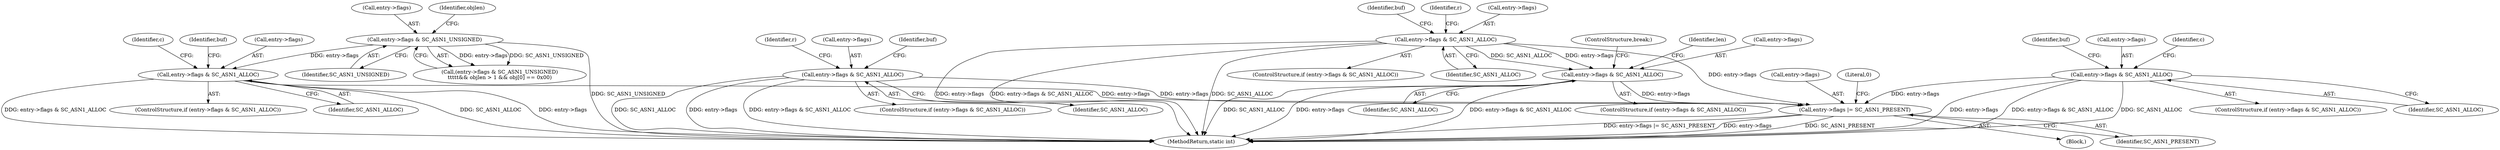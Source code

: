 digraph "0_OpenSC_a3fc7693f3a035a8a7921cffb98432944bb42740@pointer" {
"1000763" [label="(Call,entry->flags |= SC_ASN1_PRESENT)"];
"1000393" [label="(Call,entry->flags & SC_ASN1_ALLOC)"];
"1000373" [label="(Call,entry->flags & SC_ASN1_UNSIGNED)"];
"1000281" [label="(Call,entry->flags & SC_ASN1_ALLOC)"];
"1000594" [label="(Call,entry->flags & SC_ASN1_ALLOC)"];
"1000545" [label="(Call,entry->flags & SC_ASN1_ALLOC)"];
"1000462" [label="(Call,entry->flags & SC_ASN1_ALLOC)"];
"1000289" [label="(Identifier,buf)"];
"1000769" [label="(Literal,0)"];
"1000280" [label="(ControlStructure,if (entry->flags & SC_ASN1_ALLOC))"];
"1000598" [label="(Identifier,SC_ASN1_ALLOC)"];
"1000770" [label="(MethodReturn,static int)"];
"1000321" [label="(Identifier,r)"];
"1000372" [label="(Call,(entry->flags & SC_ASN1_UNSIGNED)\n\t\t\t\t\t&& objlen > 1 && obj[0] == 0x00)"];
"1000285" [label="(Identifier,SC_ASN1_ALLOC)"];
"1000585" [label="(Identifier,r)"];
"1000461" [label="(ControlStructure,if (entry->flags & SC_ASN1_ALLOC))"];
"1000544" [label="(ControlStructure,if (entry->flags & SC_ASN1_ALLOC))"];
"1000463" [label="(Call,entry->flags)"];
"1000380" [label="(Identifier,objlen)"];
"1000377" [label="(Identifier,SC_ASN1_UNSIGNED)"];
"1000595" [label="(Call,entry->flags)"];
"1000604" [label="(ControlStructure,break;)"];
"1000392" [label="(ControlStructure,if (entry->flags & SC_ASN1_ALLOC))"];
"1000108" [label="(Block,)"];
"1000397" [label="(Identifier,SC_ASN1_ALLOC)"];
"1000281" [label="(Call,entry->flags & SC_ASN1_ALLOC)"];
"1000374" [label="(Call,entry->flags)"];
"1000501" [label="(Identifier,c)"];
"1000466" [label="(Identifier,SC_ASN1_ALLOC)"];
"1000593" [label="(ControlStructure,if (entry->flags & SC_ASN1_ALLOC))"];
"1000546" [label="(Call,entry->flags)"];
"1000764" [label="(Call,entry->flags)"];
"1000432" [label="(Identifier,c)"];
"1000553" [label="(Identifier,buf)"];
"1000373" [label="(Call,entry->flags & SC_ASN1_UNSIGNED)"];
"1000282" [label="(Call,entry->flags)"];
"1000763" [label="(Call,entry->flags |= SC_ASN1_PRESENT)"];
"1000545" [label="(Call,entry->flags & SC_ASN1_ALLOC)"];
"1000767" [label="(Identifier,SC_ASN1_PRESENT)"];
"1000401" [label="(Identifier,buf)"];
"1000470" [label="(Identifier,buf)"];
"1000549" [label="(Identifier,SC_ASN1_ALLOC)"];
"1000393" [label="(Call,entry->flags & SC_ASN1_ALLOC)"];
"1000462" [label="(Call,entry->flags & SC_ASN1_ALLOC)"];
"1000394" [label="(Call,entry->flags)"];
"1000602" [label="(Identifier,len)"];
"1000594" [label="(Call,entry->flags & SC_ASN1_ALLOC)"];
"1000763" -> "1000108"  [label="AST: "];
"1000763" -> "1000767"  [label="CFG: "];
"1000764" -> "1000763"  [label="AST: "];
"1000767" -> "1000763"  [label="AST: "];
"1000769" -> "1000763"  [label="CFG: "];
"1000763" -> "1000770"  [label="DDG: SC_ASN1_PRESENT"];
"1000763" -> "1000770"  [label="DDG: entry->flags |= SC_ASN1_PRESENT"];
"1000763" -> "1000770"  [label="DDG: entry->flags"];
"1000393" -> "1000763"  [label="DDG: entry->flags"];
"1000281" -> "1000763"  [label="DDG: entry->flags"];
"1000594" -> "1000763"  [label="DDG: entry->flags"];
"1000545" -> "1000763"  [label="DDG: entry->flags"];
"1000462" -> "1000763"  [label="DDG: entry->flags"];
"1000393" -> "1000392"  [label="AST: "];
"1000393" -> "1000397"  [label="CFG: "];
"1000394" -> "1000393"  [label="AST: "];
"1000397" -> "1000393"  [label="AST: "];
"1000401" -> "1000393"  [label="CFG: "];
"1000432" -> "1000393"  [label="CFG: "];
"1000393" -> "1000770"  [label="DDG: SC_ASN1_ALLOC"];
"1000393" -> "1000770"  [label="DDG: entry->flags"];
"1000393" -> "1000770"  [label="DDG: entry->flags & SC_ASN1_ALLOC"];
"1000373" -> "1000393"  [label="DDG: entry->flags"];
"1000373" -> "1000372"  [label="AST: "];
"1000373" -> "1000377"  [label="CFG: "];
"1000374" -> "1000373"  [label="AST: "];
"1000377" -> "1000373"  [label="AST: "];
"1000380" -> "1000373"  [label="CFG: "];
"1000372" -> "1000373"  [label="CFG: "];
"1000373" -> "1000770"  [label="DDG: SC_ASN1_UNSIGNED"];
"1000373" -> "1000372"  [label="DDG: entry->flags"];
"1000373" -> "1000372"  [label="DDG: SC_ASN1_UNSIGNED"];
"1000281" -> "1000280"  [label="AST: "];
"1000281" -> "1000285"  [label="CFG: "];
"1000282" -> "1000281"  [label="AST: "];
"1000285" -> "1000281"  [label="AST: "];
"1000289" -> "1000281"  [label="CFG: "];
"1000321" -> "1000281"  [label="CFG: "];
"1000281" -> "1000770"  [label="DDG: SC_ASN1_ALLOC"];
"1000281" -> "1000770"  [label="DDG: entry->flags"];
"1000281" -> "1000770"  [label="DDG: entry->flags & SC_ASN1_ALLOC"];
"1000594" -> "1000593"  [label="AST: "];
"1000594" -> "1000598"  [label="CFG: "];
"1000595" -> "1000594"  [label="AST: "];
"1000598" -> "1000594"  [label="AST: "];
"1000602" -> "1000594"  [label="CFG: "];
"1000604" -> "1000594"  [label="CFG: "];
"1000594" -> "1000770"  [label="DDG: SC_ASN1_ALLOC"];
"1000594" -> "1000770"  [label="DDG: entry->flags"];
"1000594" -> "1000770"  [label="DDG: entry->flags & SC_ASN1_ALLOC"];
"1000545" -> "1000594"  [label="DDG: entry->flags"];
"1000545" -> "1000594"  [label="DDG: SC_ASN1_ALLOC"];
"1000545" -> "1000544"  [label="AST: "];
"1000545" -> "1000549"  [label="CFG: "];
"1000546" -> "1000545"  [label="AST: "];
"1000549" -> "1000545"  [label="AST: "];
"1000553" -> "1000545"  [label="CFG: "];
"1000585" -> "1000545"  [label="CFG: "];
"1000545" -> "1000770"  [label="DDG: entry->flags"];
"1000545" -> "1000770"  [label="DDG: entry->flags & SC_ASN1_ALLOC"];
"1000545" -> "1000770"  [label="DDG: SC_ASN1_ALLOC"];
"1000462" -> "1000461"  [label="AST: "];
"1000462" -> "1000466"  [label="CFG: "];
"1000463" -> "1000462"  [label="AST: "];
"1000466" -> "1000462"  [label="AST: "];
"1000470" -> "1000462"  [label="CFG: "];
"1000501" -> "1000462"  [label="CFG: "];
"1000462" -> "1000770"  [label="DDG: entry->flags"];
"1000462" -> "1000770"  [label="DDG: entry->flags & SC_ASN1_ALLOC"];
"1000462" -> "1000770"  [label="DDG: SC_ASN1_ALLOC"];
}
